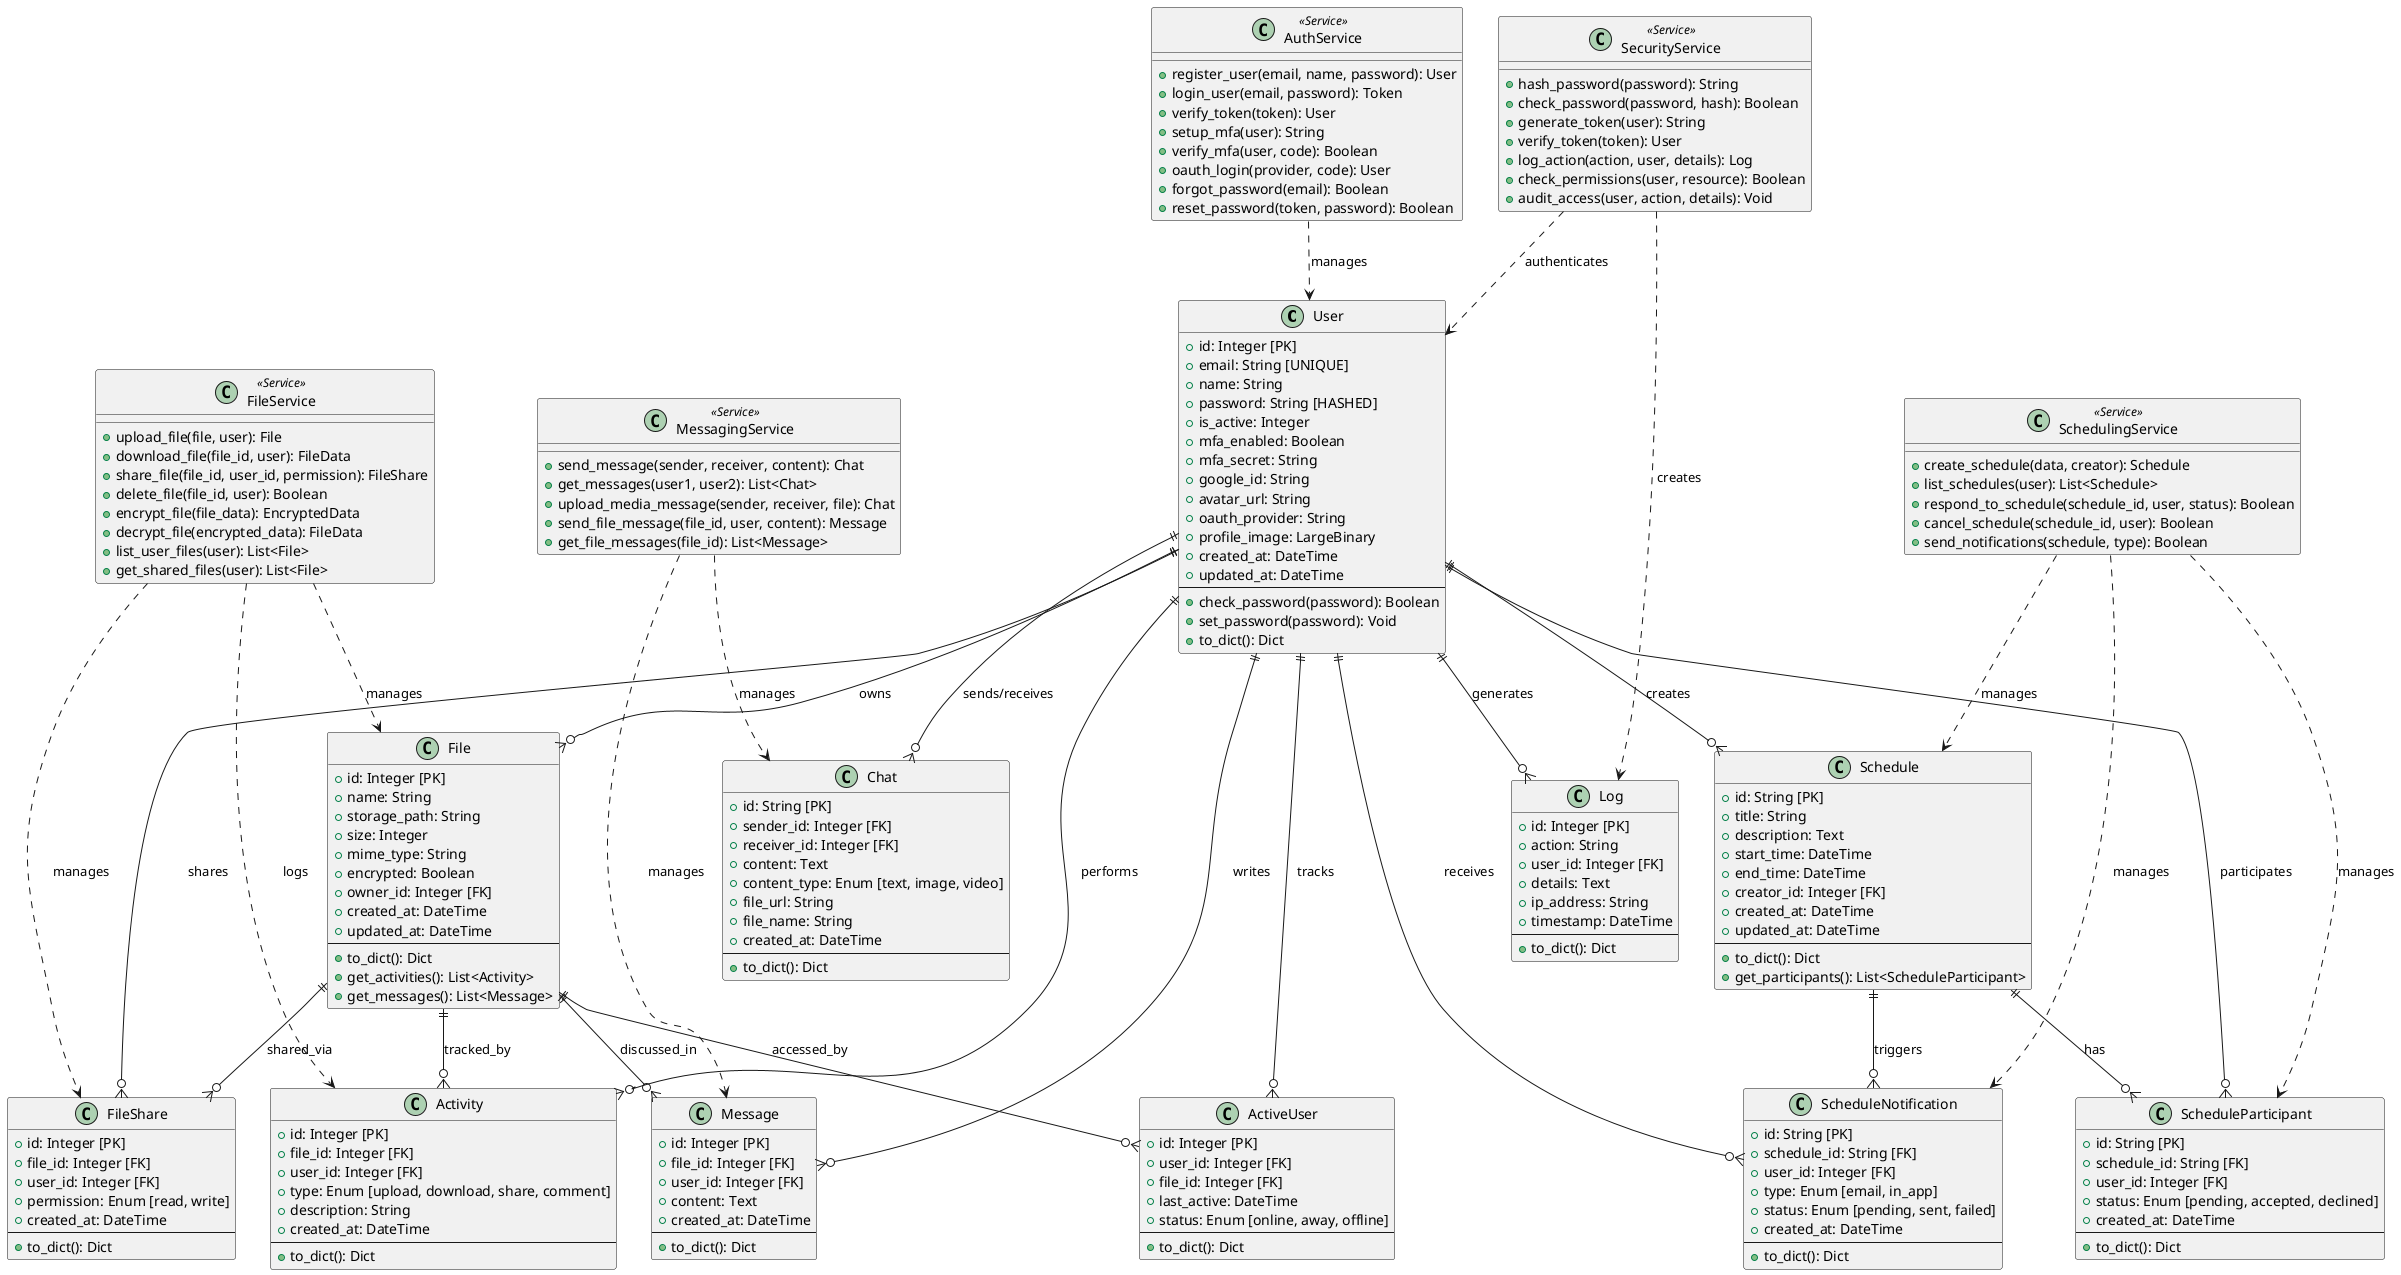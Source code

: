 @startuml SecCollab_Class_Diagram

' Core User Management
class User {
    +id: Integer [PK]
    +email: String [UNIQUE]
    +name: String
    +password: String [HASHED]
    +is_active: Integer
    +mfa_enabled: Boolean
    +mfa_secret: String
    +google_id: String
    +avatar_url: String
    +oauth_provider: String
    +profile_image: LargeBinary
    +created_at: DateTime
    +updated_at: DateTime
    --
    +check_password(password): Boolean
    +set_password(password): Void
    +to_dict(): Dict
}

' File Management System
class File {
    +id: Integer [PK]
    +name: String
    +storage_path: String
    +size: Integer
    +mime_type: String
    +encrypted: Boolean
    +owner_id: Integer [FK]
    +created_at: DateTime
    +updated_at: DateTime
    --
    +to_dict(): Dict
    +get_activities(): List<Activity>
    +get_messages(): List<Message>
}

' File Sharing System
class FileShare {
    +id: Integer [PK]
    +file_id: Integer [FK]
    +user_id: Integer [FK]
    +permission: Enum [read, write]
    +created_at: DateTime
    --
    +to_dict(): Dict
}

' File Activity Tracking
class Activity {
    +id: Integer [PK]
    +file_id: Integer [FK]
    +user_id: Integer [FK]
    +type: Enum [upload, download, share, comment]
    +description: String
    +created_at: DateTime
    --
    +to_dict(): Dict
}

' File-based Messaging
class Message {
    +id: Integer [PK]
    +file_id: Integer [FK]
    +user_id: Integer [FK]
    +content: Text
    +created_at: DateTime
    --
    +to_dict(): Dict
}

' Scheduling System
class Schedule {
    +id: String [PK]
    +title: String
    +description: Text
    +start_time: DateTime
    +end_time: DateTime
    +creator_id: Integer [FK]
    +created_at: DateTime
    +updated_at: DateTime
    --
    +to_dict(): Dict
    +get_participants(): List<ScheduleParticipant>
}

class ScheduleParticipant {
    +id: String [PK]
    +schedule_id: String [FK]
    +user_id: Integer [FK]
    +status: Enum [pending, accepted, declined]
    +created_at: DateTime
    --
    +to_dict(): Dict
}

class ScheduleNotification {
    +id: String [PK]
    +schedule_id: String [FK]
    +user_id: Integer [FK]
    +type: Enum [email, in_app]
    +status: Enum [pending, sent, failed]
    +created_at: DateTime
    --
    +to_dict(): Dict
}

' Real-time Chat System
class Chat {
    +id: String [PK]
    +sender_id: Integer [FK]
    +receiver_id: Integer [FK]
    +content: Text
    +content_type: Enum [text, image, video]
    +file_url: String
    +file_name: String
    +created_at: DateTime
    --
    +to_dict(): Dict
}

' Active User Tracking
class ActiveUser {
    +id: Integer [PK]
    +user_id: Integer [FK]
    +file_id: Integer [FK]
    +last_active: DateTime
    +status: Enum [online, away, offline]
    --
    +to_dict(): Dict
}

' Audit and Logging
class Log {
    +id: Integer [PK]
    +action: String
    +user_id: Integer [FK]
    +details: Text
    +ip_address: String
    +timestamp: DateTime
    --
    +to_dict(): Dict
}

' Service Classes
class AuthService <<Service>> {
    +register_user(email, name, password): User
    +login_user(email, password): Token
    +verify_token(token): User
    +setup_mfa(user): String
    +verify_mfa(user, code): Boolean
    +oauth_login(provider, code): User
    +forgot_password(email): Boolean
    +reset_password(token, password): Boolean
}

class FileService <<Service>> {
    +upload_file(file, user): File
    +download_file(file_id, user): FileData
    +share_file(file_id, user_id, permission): FileShare
    +delete_file(file_id, user): Boolean
    +encrypt_file(file_data): EncryptedData
    +decrypt_file(encrypted_data): FileData
    +list_user_files(user): List<File>
    +get_shared_files(user): List<File>
}

class SchedulingService <<Service>> {
    +create_schedule(data, creator): Schedule
    +list_schedules(user): List<Schedule>
    +respond_to_schedule(schedule_id, user, status): Boolean
    +cancel_schedule(schedule_id, user): Boolean
    +send_notifications(schedule, type): Boolean
}

class MessagingService <<Service>> {
    +send_message(sender, receiver, content): Chat
    +get_messages(user1, user2): List<Chat>
    +upload_media_message(sender, receiver, file): Chat
    +send_file_message(file_id, user, content): Message
    +get_file_messages(file_id): List<Message>
}

class SecurityService <<Service>> {
    +hash_password(password): String
    +check_password(password, hash): Boolean
    +generate_token(user): String
    +verify_token(token): User
    +log_action(action, user, details): Log
    +check_permissions(user, resource): Boolean
    +audit_access(user, action, details): Void
}

' Relationships
User ||--o{ File : owns
User ||--o{ FileShare : shares
User ||--o{ Activity : performs
User ||--o{ Message : writes
User ||--o{ Schedule : creates
User ||--o{ ScheduleParticipant : participates
User ||--o{ ScheduleNotification : receives
User ||--o{ Chat : sends/receives
User ||--o{ ActiveUser : tracks
User ||--o{ Log : generates

File ||--o{ FileShare : shared_via
File ||--o{ Activity : tracked_by
File ||--o{ Message : discussed_in
File ||--o{ ActiveUser : accessed_by

Schedule ||--o{ ScheduleParticipant : has
Schedule ||--o{ ScheduleNotification : triggers

' Service Dependencies
AuthService ..> User : manages
FileService ..> File : manages
FileService ..> FileShare : manages
FileService ..> Activity : logs
SchedulingService ..> Schedule : manages
SchedulingService ..> ScheduleParticipant : manages
SchedulingService ..> ScheduleNotification : manages
MessagingService ..> Chat : manages
MessagingService ..> Message : manages
SecurityService ..> Log : creates
SecurityService ..> User : authenticates

@enduml
